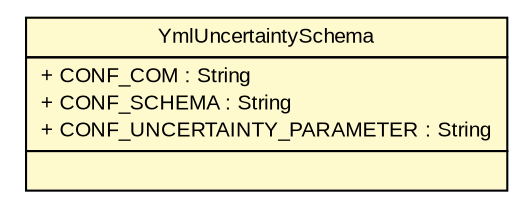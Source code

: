 #!/usr/local/bin/dot
#
# Class diagram 
# Generated by UMLGraph version R5_6-24-gf6e263 (http://www.umlgraph.org/)
#

digraph G {
	edge [fontname="arial",fontsize=10,labelfontname="arial",labelfontsize=10];
	node [fontname="arial",fontsize=10,shape=plaintext];
	nodesep=0.25;
	ranksep=0.5;
	// gov.sandia.cf.application.configuration.uncertainty.YmlUncertaintySchema
	c458223 [label=<<table title="gov.sandia.cf.application.configuration.uncertainty.YmlUncertaintySchema" border="0" cellborder="1" cellspacing="0" cellpadding="2" port="p" bgcolor="lemonChiffon" href="./YmlUncertaintySchema.html">
		<tr><td><table border="0" cellspacing="0" cellpadding="1">
<tr><td align="center" balign="center"> YmlUncertaintySchema </td></tr>
		</table></td></tr>
		<tr><td><table border="0" cellspacing="0" cellpadding="1">
<tr><td align="left" balign="left"> + CONF_COM : String </td></tr>
<tr><td align="left" balign="left"> + CONF_SCHEMA : String </td></tr>
<tr><td align="left" balign="left"> + CONF_UNCERTAINTY_PARAMETER : String </td></tr>
		</table></td></tr>
		<tr><td><table border="0" cellspacing="0" cellpadding="1">
<tr><td align="left" balign="left">  </td></tr>
		</table></td></tr>
		</table>>, URL="./YmlUncertaintySchema.html", fontname="arial", fontcolor="black", fontsize=10.0];
}

